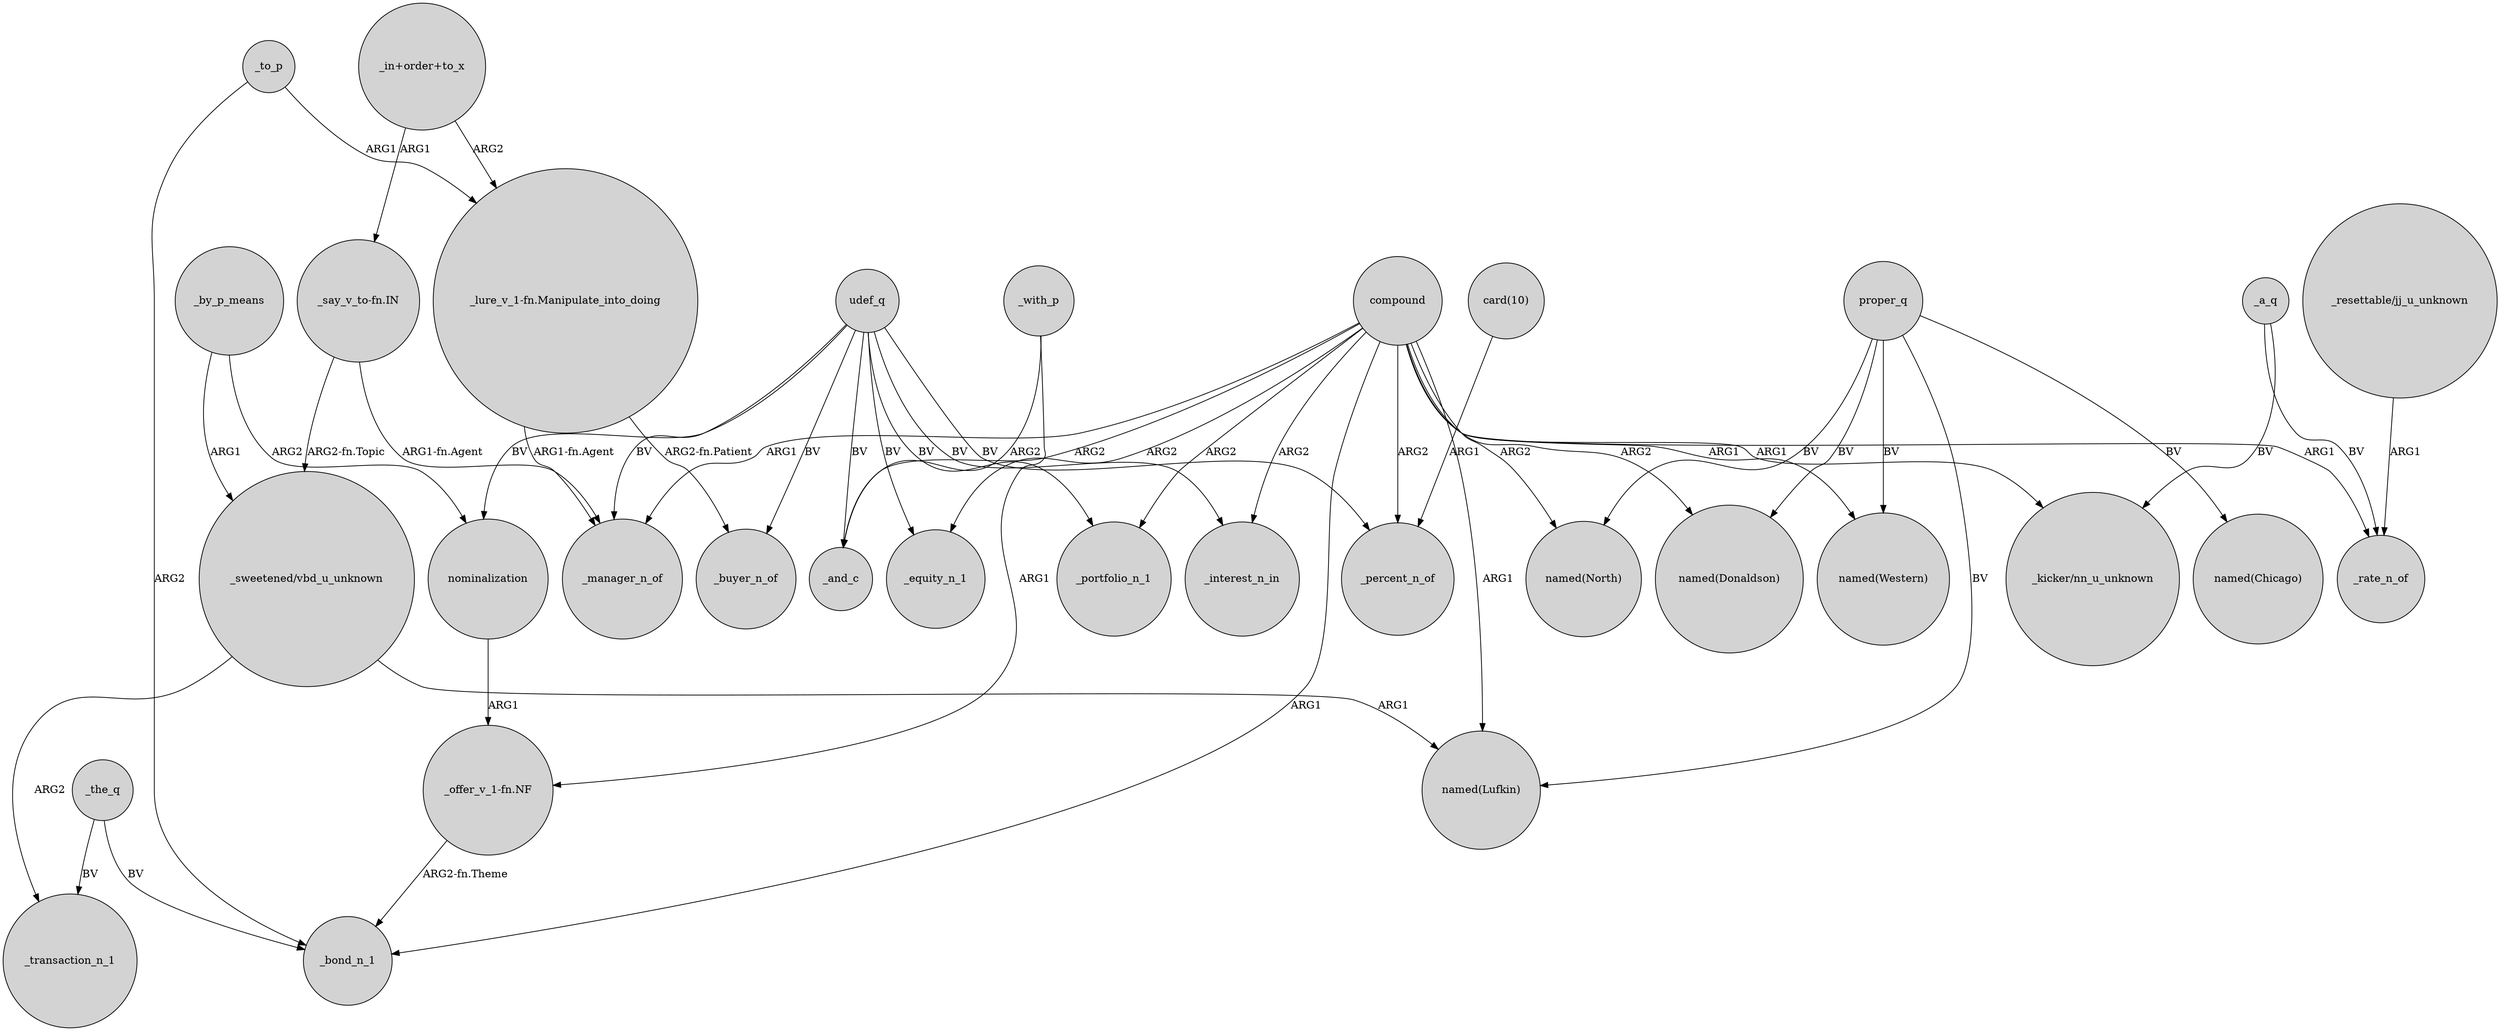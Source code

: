digraph {
	node [shape=circle style=filled]
	compound -> "named(North)" [label=ARG2]
	proper_q -> "named(Lufkin)" [label=BV]
	_with_p -> _and_c [label=ARG2]
	compound -> _manager_n_of [label=ARG1]
	"_lure_v_1-fn.Manipulate_into_doing" -> _buyer_n_of [label="ARG2-fn.Patient"]
	compound -> "named(Western)" [label=ARG1]
	proper_q -> "named(North)" [label=BV]
	_by_p_means -> nominalization [label=ARG2]
	"_say_v_to-fn.IN" -> _manager_n_of [label="ARG1-fn.Agent"]
	udef_q -> _buyer_n_of [label=BV]
	"_sweetened/vbd_u_unknown" -> "named(Lufkin)" [label=ARG1]
	_a_q -> "_kicker/nn_u_unknown" [label=BV]
	"_lure_v_1-fn.Manipulate_into_doing" -> _manager_n_of [label="ARG1-fn.Agent"]
	compound -> _bond_n_1 [label=ARG1]
	compound -> _rate_n_of [label=ARG1]
	_to_p -> _bond_n_1 [label=ARG2]
	compound -> _portfolio_n_1 [label=ARG2]
	_by_p_means -> "_sweetened/vbd_u_unknown" [label=ARG1]
	"_in+order+to_x" -> "_say_v_to-fn.IN" [label=ARG1]
	_a_q -> _rate_n_of [label=BV]
	udef_q -> _interest_n_in [label=BV]
	compound -> _equity_n_1 [label=ARG2]
	"_say_v_to-fn.IN" -> "_sweetened/vbd_u_unknown" [label="ARG2-fn.Topic"]
	compound -> "named(Lufkin)" [label=ARG1]
	compound -> _percent_n_of [label=ARG2]
	_to_p -> "_lure_v_1-fn.Manipulate_into_doing" [label=ARG1]
	compound -> _interest_n_in [label=ARG2]
	compound -> "named(Donaldson)" [label=ARG2]
	"_offer_v_1-fn.NF" -> _bond_n_1 [label="ARG2-fn.Theme"]
	"card(10)" -> _percent_n_of [label=ARG1]
	compound -> _and_c [label=ARG2]
	"_in+order+to_x" -> "_lure_v_1-fn.Manipulate_into_doing" [label=ARG2]
	proper_q -> "named(Donaldson)" [label=BV]
	udef_q -> _equity_n_1 [label=BV]
	"_sweetened/vbd_u_unknown" -> _transaction_n_1 [label=ARG2]
	_the_q -> _bond_n_1 [label=BV]
	udef_q -> nominalization [label=BV]
	_with_p -> "_offer_v_1-fn.NF" [label=ARG1]
	proper_q -> "named(Western)" [label=BV]
	udef_q -> _manager_n_of [label=BV]
	compound -> "_kicker/nn_u_unknown" [label=ARG1]
	udef_q -> _percent_n_of [label=BV]
	"_resettable/jj_u_unknown" -> _rate_n_of [label=ARG1]
	_the_q -> _transaction_n_1 [label=BV]
	nominalization -> "_offer_v_1-fn.NF" [label=ARG1]
	udef_q -> _and_c [label=BV]
	proper_q -> "named(Chicago)" [label=BV]
	udef_q -> _portfolio_n_1 [label=BV]
}
